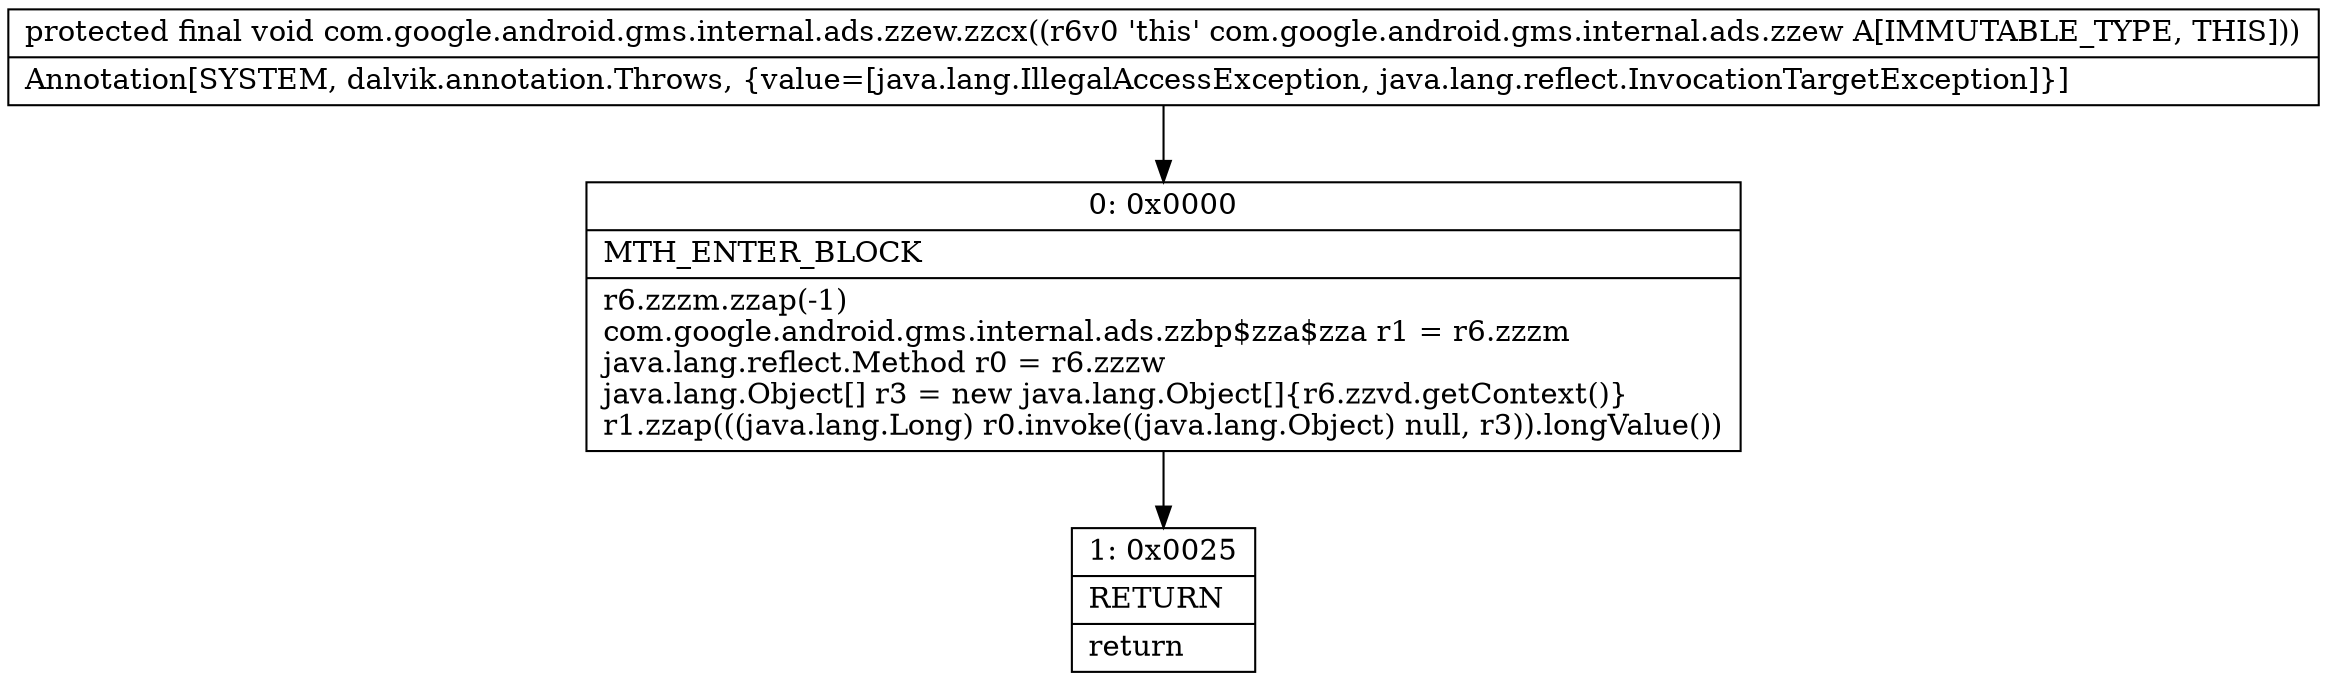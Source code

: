 digraph "CFG forcom.google.android.gms.internal.ads.zzew.zzcx()V" {
Node_0 [shape=record,label="{0\:\ 0x0000|MTH_ENTER_BLOCK\l|r6.zzzm.zzap(\-1)\lcom.google.android.gms.internal.ads.zzbp$zza$zza r1 = r6.zzzm\ljava.lang.reflect.Method r0 = r6.zzzw\ljava.lang.Object[] r3 = new java.lang.Object[]\{r6.zzvd.getContext()\}\lr1.zzap(((java.lang.Long) r0.invoke((java.lang.Object) null, r3)).longValue())\l}"];
Node_1 [shape=record,label="{1\:\ 0x0025|RETURN\l|return\l}"];
MethodNode[shape=record,label="{protected final void com.google.android.gms.internal.ads.zzew.zzcx((r6v0 'this' com.google.android.gms.internal.ads.zzew A[IMMUTABLE_TYPE, THIS]))  | Annotation[SYSTEM, dalvik.annotation.Throws, \{value=[java.lang.IllegalAccessException, java.lang.reflect.InvocationTargetException]\}]\l}"];
MethodNode -> Node_0;
Node_0 -> Node_1;
}

